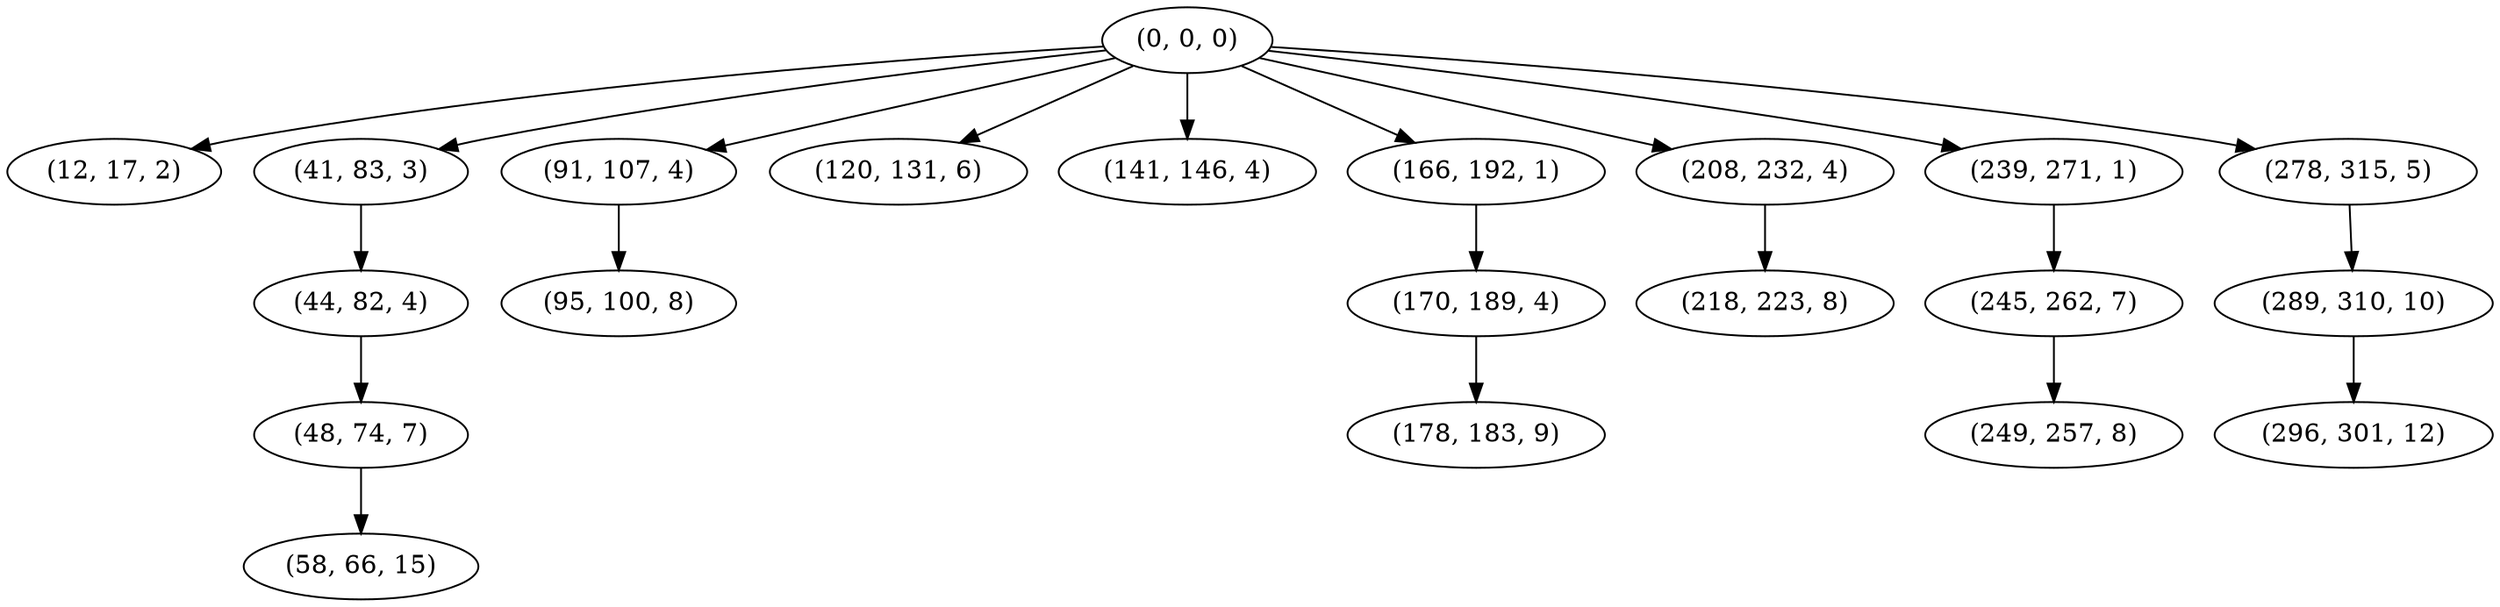 digraph tree {
    "(0, 0, 0)";
    "(12, 17, 2)";
    "(41, 83, 3)";
    "(44, 82, 4)";
    "(48, 74, 7)";
    "(58, 66, 15)";
    "(91, 107, 4)";
    "(95, 100, 8)";
    "(120, 131, 6)";
    "(141, 146, 4)";
    "(166, 192, 1)";
    "(170, 189, 4)";
    "(178, 183, 9)";
    "(208, 232, 4)";
    "(218, 223, 8)";
    "(239, 271, 1)";
    "(245, 262, 7)";
    "(249, 257, 8)";
    "(278, 315, 5)";
    "(289, 310, 10)";
    "(296, 301, 12)";
    "(0, 0, 0)" -> "(12, 17, 2)";
    "(0, 0, 0)" -> "(41, 83, 3)";
    "(0, 0, 0)" -> "(91, 107, 4)";
    "(0, 0, 0)" -> "(120, 131, 6)";
    "(0, 0, 0)" -> "(141, 146, 4)";
    "(0, 0, 0)" -> "(166, 192, 1)";
    "(0, 0, 0)" -> "(208, 232, 4)";
    "(0, 0, 0)" -> "(239, 271, 1)";
    "(0, 0, 0)" -> "(278, 315, 5)";
    "(41, 83, 3)" -> "(44, 82, 4)";
    "(44, 82, 4)" -> "(48, 74, 7)";
    "(48, 74, 7)" -> "(58, 66, 15)";
    "(91, 107, 4)" -> "(95, 100, 8)";
    "(166, 192, 1)" -> "(170, 189, 4)";
    "(170, 189, 4)" -> "(178, 183, 9)";
    "(208, 232, 4)" -> "(218, 223, 8)";
    "(239, 271, 1)" -> "(245, 262, 7)";
    "(245, 262, 7)" -> "(249, 257, 8)";
    "(278, 315, 5)" -> "(289, 310, 10)";
    "(289, 310, 10)" -> "(296, 301, 12)";
}
